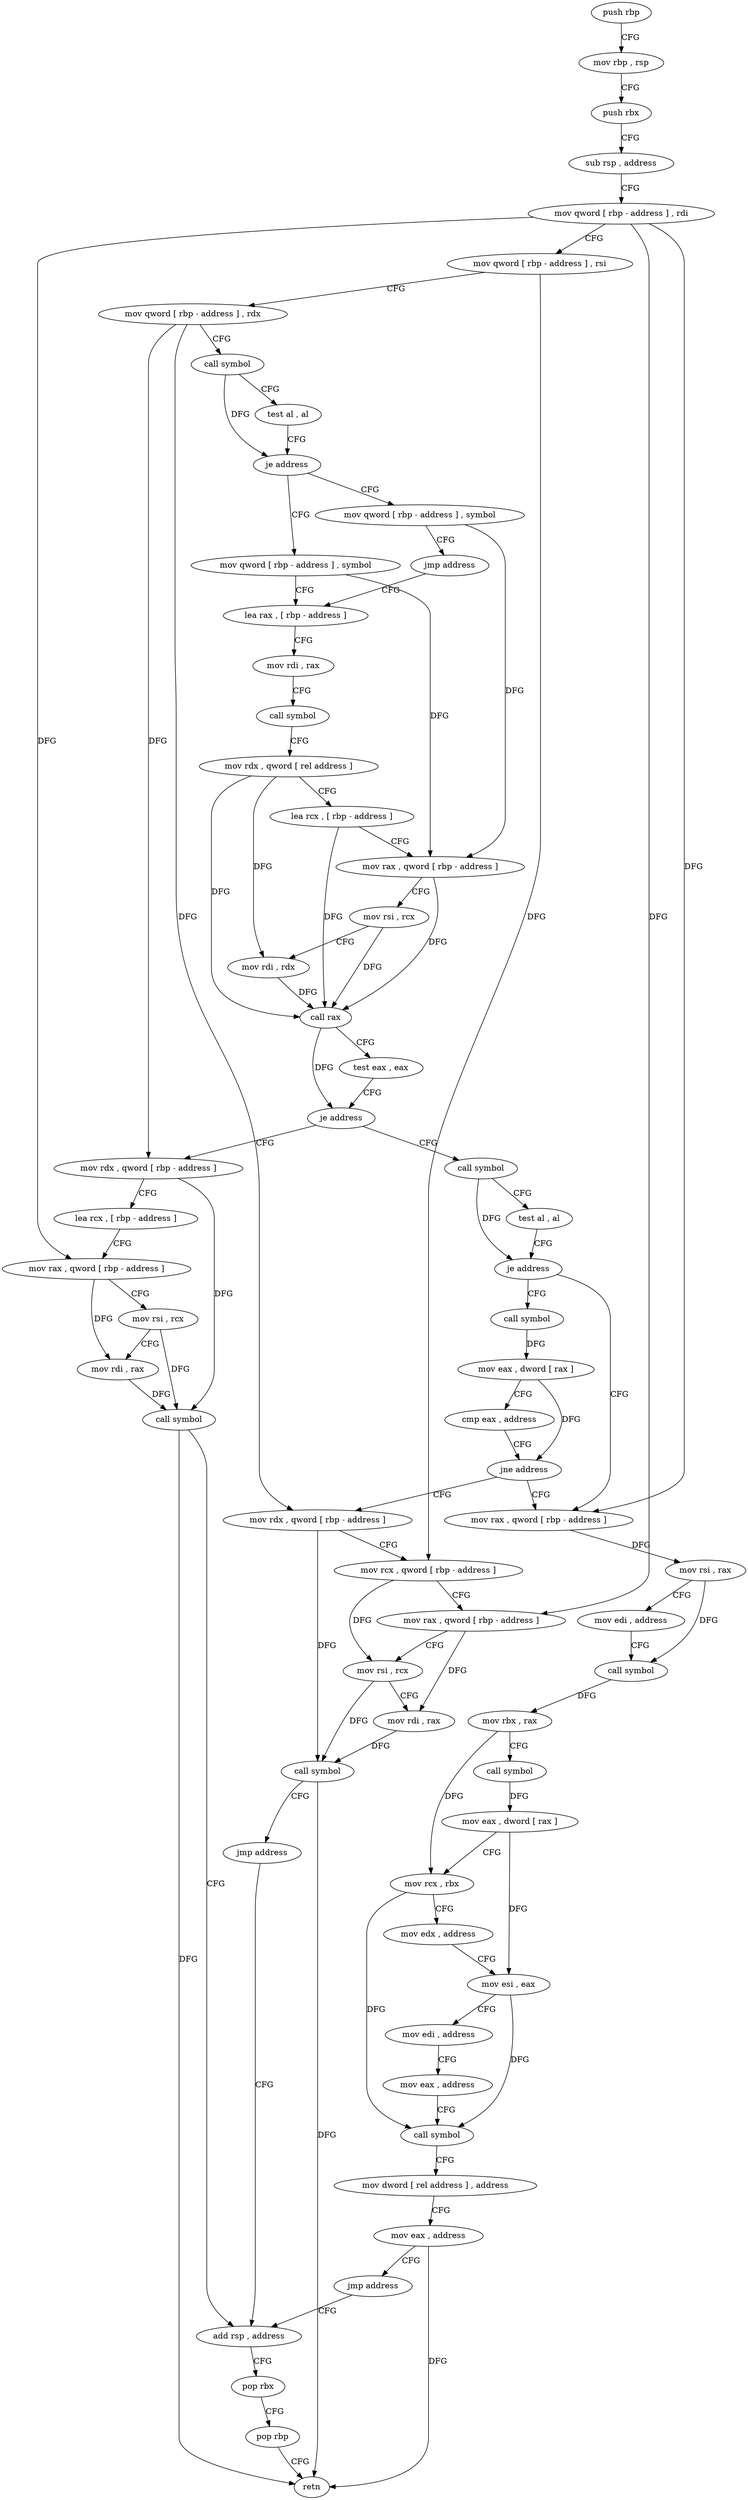 digraph "func" {
"4220785" [label = "push rbp" ]
"4220786" [label = "mov rbp , rsp" ]
"4220789" [label = "push rbx" ]
"4220790" [label = "sub rsp , address" ]
"4220797" [label = "mov qword [ rbp - address ] , rdi" ]
"4220804" [label = "mov qword [ rbp - address ] , rsi" ]
"4220811" [label = "mov qword [ rbp - address ] , rdx" ]
"4220818" [label = "call symbol" ]
"4220823" [label = "test al , al" ]
"4220825" [label = "je address" ]
"4220837" [label = "mov qword [ rbp - address ] , symbol" ]
"4220827" [label = "mov qword [ rbp - address ] , symbol" ]
"4220845" [label = "lea rax , [ rbp - address ]" ]
"4220835" [label = "jmp address" ]
"4221017" [label = "mov rdx , qword [ rbp - address ]" ]
"4221024" [label = "lea rcx , [ rbp - address ]" ]
"4221031" [label = "mov rax , qword [ rbp - address ]" ]
"4221038" [label = "mov rsi , rcx" ]
"4221041" [label = "mov rdi , rax" ]
"4221044" [label = "call symbol" ]
"4221049" [label = "add rsp , address" ]
"4220890" [label = "call symbol" ]
"4220895" [label = "test al , al" ]
"4220897" [label = "je address" ]
"4220945" [label = "mov rax , qword [ rbp - address ]" ]
"4220899" [label = "call symbol" ]
"4220852" [label = "mov rdi , rax" ]
"4220855" [label = "call symbol" ]
"4220860" [label = "mov rdx , qword [ rel address ]" ]
"4220867" [label = "lea rcx , [ rbp - address ]" ]
"4220874" [label = "mov rax , qword [ rbp - address ]" ]
"4220878" [label = "mov rsi , rcx" ]
"4220881" [label = "mov rdi , rdx" ]
"4220884" [label = "call rax" ]
"4220886" [label = "test eax , eax" ]
"4220888" [label = "je address" ]
"4220952" [label = "mov rsi , rax" ]
"4220955" [label = "mov edi , address" ]
"4220960" [label = "call symbol" ]
"4220965" [label = "mov rbx , rax" ]
"4220968" [label = "call symbol" ]
"4220973" [label = "mov eax , dword [ rax ]" ]
"4220975" [label = "mov rcx , rbx" ]
"4220978" [label = "mov edx , address" ]
"4220983" [label = "mov esi , eax" ]
"4220985" [label = "mov edi , address" ]
"4220990" [label = "mov eax , address" ]
"4220995" [label = "call symbol" ]
"4221000" [label = "mov dword [ rel address ] , address" ]
"4221010" [label = "mov eax , address" ]
"4221015" [label = "jmp address" ]
"4220904" [label = "mov eax , dword [ rax ]" ]
"4220906" [label = "cmp eax , address" ]
"4220909" [label = "jne address" ]
"4220911" [label = "mov rdx , qword [ rbp - address ]" ]
"4221056" [label = "pop rbx" ]
"4221057" [label = "pop rbp" ]
"4221058" [label = "retn" ]
"4220918" [label = "mov rcx , qword [ rbp - address ]" ]
"4220925" [label = "mov rax , qword [ rbp - address ]" ]
"4220932" [label = "mov rsi , rcx" ]
"4220935" [label = "mov rdi , rax" ]
"4220938" [label = "call symbol" ]
"4220943" [label = "jmp address" ]
"4220785" -> "4220786" [ label = "CFG" ]
"4220786" -> "4220789" [ label = "CFG" ]
"4220789" -> "4220790" [ label = "CFG" ]
"4220790" -> "4220797" [ label = "CFG" ]
"4220797" -> "4220804" [ label = "CFG" ]
"4220797" -> "4221031" [ label = "DFG" ]
"4220797" -> "4220945" [ label = "DFG" ]
"4220797" -> "4220925" [ label = "DFG" ]
"4220804" -> "4220811" [ label = "CFG" ]
"4220804" -> "4220918" [ label = "DFG" ]
"4220811" -> "4220818" [ label = "CFG" ]
"4220811" -> "4221017" [ label = "DFG" ]
"4220811" -> "4220911" [ label = "DFG" ]
"4220818" -> "4220823" [ label = "CFG" ]
"4220818" -> "4220825" [ label = "DFG" ]
"4220823" -> "4220825" [ label = "CFG" ]
"4220825" -> "4220837" [ label = "CFG" ]
"4220825" -> "4220827" [ label = "CFG" ]
"4220837" -> "4220845" [ label = "CFG" ]
"4220837" -> "4220874" [ label = "DFG" ]
"4220827" -> "4220835" [ label = "CFG" ]
"4220827" -> "4220874" [ label = "DFG" ]
"4220845" -> "4220852" [ label = "CFG" ]
"4220835" -> "4220845" [ label = "CFG" ]
"4221017" -> "4221024" [ label = "CFG" ]
"4221017" -> "4221044" [ label = "DFG" ]
"4221024" -> "4221031" [ label = "CFG" ]
"4221031" -> "4221038" [ label = "CFG" ]
"4221031" -> "4221041" [ label = "DFG" ]
"4221038" -> "4221041" [ label = "CFG" ]
"4221038" -> "4221044" [ label = "DFG" ]
"4221041" -> "4221044" [ label = "DFG" ]
"4221044" -> "4221049" [ label = "CFG" ]
"4221044" -> "4221058" [ label = "DFG" ]
"4221049" -> "4221056" [ label = "CFG" ]
"4220890" -> "4220895" [ label = "CFG" ]
"4220890" -> "4220897" [ label = "DFG" ]
"4220895" -> "4220897" [ label = "CFG" ]
"4220897" -> "4220945" [ label = "CFG" ]
"4220897" -> "4220899" [ label = "CFG" ]
"4220945" -> "4220952" [ label = "DFG" ]
"4220899" -> "4220904" [ label = "DFG" ]
"4220852" -> "4220855" [ label = "CFG" ]
"4220855" -> "4220860" [ label = "CFG" ]
"4220860" -> "4220867" [ label = "CFG" ]
"4220860" -> "4220881" [ label = "DFG" ]
"4220860" -> "4220884" [ label = "DFG" ]
"4220867" -> "4220874" [ label = "CFG" ]
"4220867" -> "4220884" [ label = "DFG" ]
"4220874" -> "4220878" [ label = "CFG" ]
"4220874" -> "4220884" [ label = "DFG" ]
"4220878" -> "4220881" [ label = "CFG" ]
"4220878" -> "4220884" [ label = "DFG" ]
"4220881" -> "4220884" [ label = "DFG" ]
"4220884" -> "4220886" [ label = "CFG" ]
"4220884" -> "4220888" [ label = "DFG" ]
"4220886" -> "4220888" [ label = "CFG" ]
"4220888" -> "4221017" [ label = "CFG" ]
"4220888" -> "4220890" [ label = "CFG" ]
"4220952" -> "4220955" [ label = "CFG" ]
"4220952" -> "4220960" [ label = "DFG" ]
"4220955" -> "4220960" [ label = "CFG" ]
"4220960" -> "4220965" [ label = "DFG" ]
"4220965" -> "4220968" [ label = "CFG" ]
"4220965" -> "4220975" [ label = "DFG" ]
"4220968" -> "4220973" [ label = "DFG" ]
"4220973" -> "4220975" [ label = "CFG" ]
"4220973" -> "4220983" [ label = "DFG" ]
"4220975" -> "4220978" [ label = "CFG" ]
"4220975" -> "4220995" [ label = "DFG" ]
"4220978" -> "4220983" [ label = "CFG" ]
"4220983" -> "4220985" [ label = "CFG" ]
"4220983" -> "4220995" [ label = "DFG" ]
"4220985" -> "4220990" [ label = "CFG" ]
"4220990" -> "4220995" [ label = "CFG" ]
"4220995" -> "4221000" [ label = "CFG" ]
"4221000" -> "4221010" [ label = "CFG" ]
"4221010" -> "4221015" [ label = "CFG" ]
"4221010" -> "4221058" [ label = "DFG" ]
"4221015" -> "4221049" [ label = "CFG" ]
"4220904" -> "4220906" [ label = "CFG" ]
"4220904" -> "4220909" [ label = "DFG" ]
"4220906" -> "4220909" [ label = "CFG" ]
"4220909" -> "4220945" [ label = "CFG" ]
"4220909" -> "4220911" [ label = "CFG" ]
"4220911" -> "4220918" [ label = "CFG" ]
"4220911" -> "4220938" [ label = "DFG" ]
"4221056" -> "4221057" [ label = "CFG" ]
"4221057" -> "4221058" [ label = "CFG" ]
"4220918" -> "4220925" [ label = "CFG" ]
"4220918" -> "4220932" [ label = "DFG" ]
"4220925" -> "4220932" [ label = "CFG" ]
"4220925" -> "4220935" [ label = "DFG" ]
"4220932" -> "4220935" [ label = "CFG" ]
"4220932" -> "4220938" [ label = "DFG" ]
"4220935" -> "4220938" [ label = "DFG" ]
"4220938" -> "4220943" [ label = "CFG" ]
"4220938" -> "4221058" [ label = "DFG" ]
"4220943" -> "4221049" [ label = "CFG" ]
}
